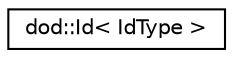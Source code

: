 digraph "Graphical Class Hierarchy"
{
 // LATEX_PDF_SIZE
  edge [fontname="Helvetica",fontsize="10",labelfontname="Helvetica",labelfontsize="10"];
  node [fontname="Helvetica",fontsize="10",shape=record];
  rankdir="LR";
  Node0 [label="dod::Id\< IdType \>",height=0.2,width=0.4,color="black", fillcolor="white", style="filled",URL="$structdod_1_1_id.html",tooltip="DOD Id type."];
}
